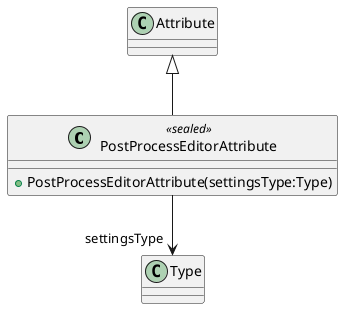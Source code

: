 @startuml
class PostProcessEditorAttribute <<sealed>> {
    + PostProcessEditorAttribute(settingsType:Type)
}
Attribute <|-- PostProcessEditorAttribute
PostProcessEditorAttribute --> "settingsType" Type
@enduml
